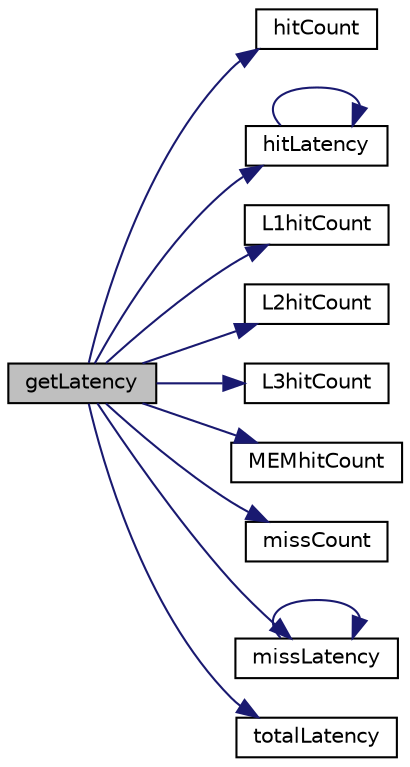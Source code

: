 digraph G
{
  edge [fontname="Helvetica",fontsize="10",labelfontname="Helvetica",labelfontsize="10"];
  node [fontname="Helvetica",fontsize="10",shape=record];
  rankdir=LR;
  Node1 [label="getLatency",height=0.2,width=0.4,color="black", fillcolor="grey75", style="filled" fontcolor="black"];
  Node1 -> Node2 [color="midnightblue",fontsize="10",style="solid",fontname="Helvetica"];
  Node2 [label="hitCount",height=0.2,width=0.4,color="black", fillcolor="white", style="filled",URL="$latency_8cpp.html#a6c69913a7afd8abaf58cd16339f046b5"];
  Node1 -> Node3 [color="midnightblue",fontsize="10",style="solid",fontname="Helvetica"];
  Node3 [label="hitLatency",height=0.2,width=0.4,color="black", fillcolor="white", style="filled",URL="$latency_8cpp.html#a80ed63139b2bc6c0549c9a133e9c41aa"];
  Node3 -> Node3 [color="midnightblue",fontsize="10",style="solid",fontname="Helvetica"];
  Node1 -> Node4 [color="midnightblue",fontsize="10",style="solid",fontname="Helvetica"];
  Node4 [label="L1hitCount",height=0.2,width=0.4,color="black", fillcolor="white", style="filled",URL="$latency_8cpp.html#a29e02607afb06c9bfd12b3d92bbe3bf7"];
  Node1 -> Node5 [color="midnightblue",fontsize="10",style="solid",fontname="Helvetica"];
  Node5 [label="L2hitCount",height=0.2,width=0.4,color="black", fillcolor="white", style="filled",URL="$latency_8cpp.html#a16e62b1ebbfa0478d2719d9762edca32"];
  Node1 -> Node6 [color="midnightblue",fontsize="10",style="solid",fontname="Helvetica"];
  Node6 [label="L3hitCount",height=0.2,width=0.4,color="black", fillcolor="white", style="filled",URL="$latency_8cpp.html#a99e1cafb791f5b031f7ef4ef684f12d9"];
  Node1 -> Node7 [color="midnightblue",fontsize="10",style="solid",fontname="Helvetica"];
  Node7 [label="MEMhitCount",height=0.2,width=0.4,color="black", fillcolor="white", style="filled",URL="$latency_8cpp.html#af4f25038ca2a69181aef3c934f8aec10"];
  Node1 -> Node8 [color="midnightblue",fontsize="10",style="solid",fontname="Helvetica"];
  Node8 [label="missCount",height=0.2,width=0.4,color="black", fillcolor="white", style="filled",URL="$latency_8cpp.html#a1be97bc9cf68b3b46b080a590d83622a"];
  Node1 -> Node9 [color="midnightblue",fontsize="10",style="solid",fontname="Helvetica"];
  Node9 [label="missLatency",height=0.2,width=0.4,color="black", fillcolor="white", style="filled",URL="$latency_8cpp.html#a410a7338919589b71f5bb6227dd5cea0"];
  Node9 -> Node9 [color="midnightblue",fontsize="10",style="solid",fontname="Helvetica"];
  Node1 -> Node10 [color="midnightblue",fontsize="10",style="solid",fontname="Helvetica"];
  Node10 [label="totalLatency",height=0.2,width=0.4,color="black", fillcolor="white", style="filled",URL="$latency_8cpp.html#a422041125c06ee0e58134360d80e55aa"];
}
